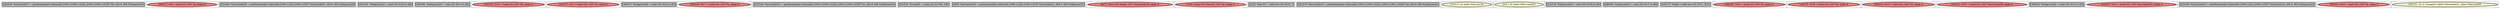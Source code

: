 
digraph G {





subgraph cluster27 {


node1767 [penwidth=3.0,fontsize=20,fillcolor=grey,label="[40/43]  %arrayidx27 = getelementptr inbounds [100 x [100 x i32]], [100 x [100 x i32]]* %b, i64 0, i64 %idxprom26",shape=rectangle,style=filled ]



}

subgraph cluster28 {


node1768 [penwidth=3.0,fontsize=20,fillcolor=lightcoral,label="[56/57]  %9 = load i32, i32* %j, align 4",shape=ellipse,style=filled ]



}

subgraph cluster26 {


node1766 [penwidth=3.0,fontsize=20,fillcolor=grey,label="[41/42]  %arrayidx29 = getelementptr inbounds [100 x i32], [100 x i32]* %arrayidx27, i64 0, i64 %idxprom28",shape=rectangle,style=filled ]



}

subgraph cluster29 {


node1769 [penwidth=3.0,fontsize=20,fillcolor=grey,label="[31/32]  %idxprom22 = sext i32 %10 to i64",shape=rectangle,style=filled ]



}

subgraph cluster25 {


node1765 [penwidth=3.0,fontsize=20,fillcolor=grey,label="[35/36]  %idxprom24 = sext i32 %11 to i64",shape=rectangle,style=filled ]



}

subgraph cluster24 {


node1764 [penwidth=3.0,fontsize=20,fillcolor=lightcoral,label="[30/33]  %10 = load i32, i32* %i, align 4",shape=ellipse,style=filled ]



}

subgraph cluster22 {


node1762 [penwidth=3.0,fontsize=20,fillcolor=lightcoral,label="[34/37]  %11 = load i32, i32* %j, align 4",shape=ellipse,style=filled ]



}

subgraph cluster20 {


node1760 [penwidth=3.0,fontsize=20,fillcolor=grey,label="[46/47]  %idxprom28 = sext i32 %14 to i64",shape=rectangle,style=filled ]



}

subgraph cluster18 {


node1758 [penwidth=3.0,fontsize=20,fillcolor=lightcoral,label="[54/55]  %17 = load i32, i32* %j, align 4",shape=ellipse,style=filled ]



}

subgraph cluster16 {


node1756 [penwidth=3.0,fontsize=20,fillcolor=grey,label="[13/14]  %arrayidx31 = getelementptr inbounds [100 x [100 x i32]], [100 x [100 x i32]]* %c, i64 0, i64 %idxprom30",shape=rectangle,style=filled ]



}

subgraph cluster17 {


node1757 [penwidth=3.0,fontsize=20,fillcolor=grey,label="[52/53]  %cmp20 = icmp slt i32 %9, 100",shape=rectangle,style=filled ]



}

subgraph cluster4 {


node1744 [penwidth=3.0,fontsize=20,fillcolor=grey,label="[8/9]  %arrayidx33 = getelementptr inbounds [100 x i32], [100 x i32]* %arrayidx31, i64 0, i64 %idxprom32",shape=rectangle,style=filled ]



}

subgraph cluster3 {


node1743 [penwidth=3.0,fontsize=20,fillcolor=lightcoral,label="[6/7]  store i32 %add, i32* %arrayidx33, align 4",shape=ellipse,style=filled ]



}

subgraph cluster2 {


node1742 [penwidth=3.0,fontsize=20,fillcolor=lightcoral,label="[3/4]  store i32 %inc35, i32* %j, align 4",shape=ellipse,style=filled ]



}

subgraph cluster1 {


node1741 [penwidth=3.0,fontsize=20,fillcolor=grey,label="[2/5]  %inc35 = add nsw i32 %18, 1",shape=rectangle,style=filled ]



}

subgraph cluster12 {


node1752 [penwidth=3.0,fontsize=20,fillcolor=grey,label="[22/27]  %arrayidx23 = getelementptr inbounds [100 x [100 x i32]], [100 x [100 x i32]]* %a, i64 0, i64 %idxprom22",shape=rectangle,style=filled ]



}

subgraph cluster5 {


node1745 [penwidth=3.0,fontsize=20,fillcolor=lemonchiffon,label="[10/11]  br label %for.inc34",shape=ellipse,style=filled ]



}

subgraph cluster0 {


node1740 [penwidth=3.0,fontsize=20,fillcolor=lemonchiffon,label="[0/1]  br label %for.cond19",shape=ellipse,style=filled ]



}

subgraph cluster6 {


node1746 [penwidth=3.0,fontsize=20,fillcolor=grey,label="[12/15]  %idxprom30 = sext i32 %16 to i64",shape=rectangle,style=filled ]



}

subgraph cluster14 {


node1754 [penwidth=3.0,fontsize=20,fillcolor=grey,label="[48/49]  %idxprom32 = sext i32 %17 to i64",shape=rectangle,style=filled ]



}

subgraph cluster7 {


node1747 [penwidth=3.0,fontsize=20,fillcolor=grey,label="[16/17]  %add = add nsw i32 %12, %15",shape=rectangle,style=filled ]



}

subgraph cluster23 {


node1763 [penwidth=3.0,fontsize=20,fillcolor=lightcoral,label="[28/29]  %16 = load i32, i32* %i, align 4",shape=ellipse,style=filled ]



}

subgraph cluster8 {


node1748 [penwidth=3.0,fontsize=20,fillcolor=lightcoral,label="[18/19]  %18 = load i32, i32* %j, align 4",shape=ellipse,style=filled ]



}

subgraph cluster21 {


node1761 [penwidth=3.0,fontsize=20,fillcolor=lightcoral,label="[38/45]  %13 = load i32, i32* %i, align 4",shape=ellipse,style=filled ]



}

subgraph cluster9 {


node1749 [penwidth=3.0,fontsize=20,fillcolor=lightcoral,label="[20/21]  %15 = load i32, i32* %arrayidx29, align 4",shape=ellipse,style=filled ]



}

subgraph cluster19 {


node1759 [penwidth=3.0,fontsize=20,fillcolor=grey,label="[39/44]  %idxprom26 = sext i32 %13 to i64",shape=rectangle,style=filled ]



}

subgraph cluster10 {


node1750 [penwidth=3.0,fontsize=20,fillcolor=lightcoral,label="[24/25]  %12 = load i32, i32* %arrayidx25, align 4",shape=ellipse,style=filled ]



}

subgraph cluster11 {


node1751 [penwidth=3.0,fontsize=20,fillcolor=grey,label="[23/26]  %arrayidx25 = getelementptr inbounds [100 x i32], [100 x i32]* %arrayidx23, i64 0, i64 %idxprom24",shape=rectangle,style=filled ]



}

subgraph cluster13 {


node1753 [penwidth=3.0,fontsize=20,fillcolor=lightcoral,label="[58/59]  %14 = load i32, i32* %j, align 4",shape=ellipse,style=filled ]



}

subgraph cluster15 {


node1755 [penwidth=3.0,fontsize=20,fillcolor=lemonchiffon,label="[50/51]  br i1 %cmp20, label %for.body21, label %for.end36",shape=ellipse,style=filled ]



}

}
